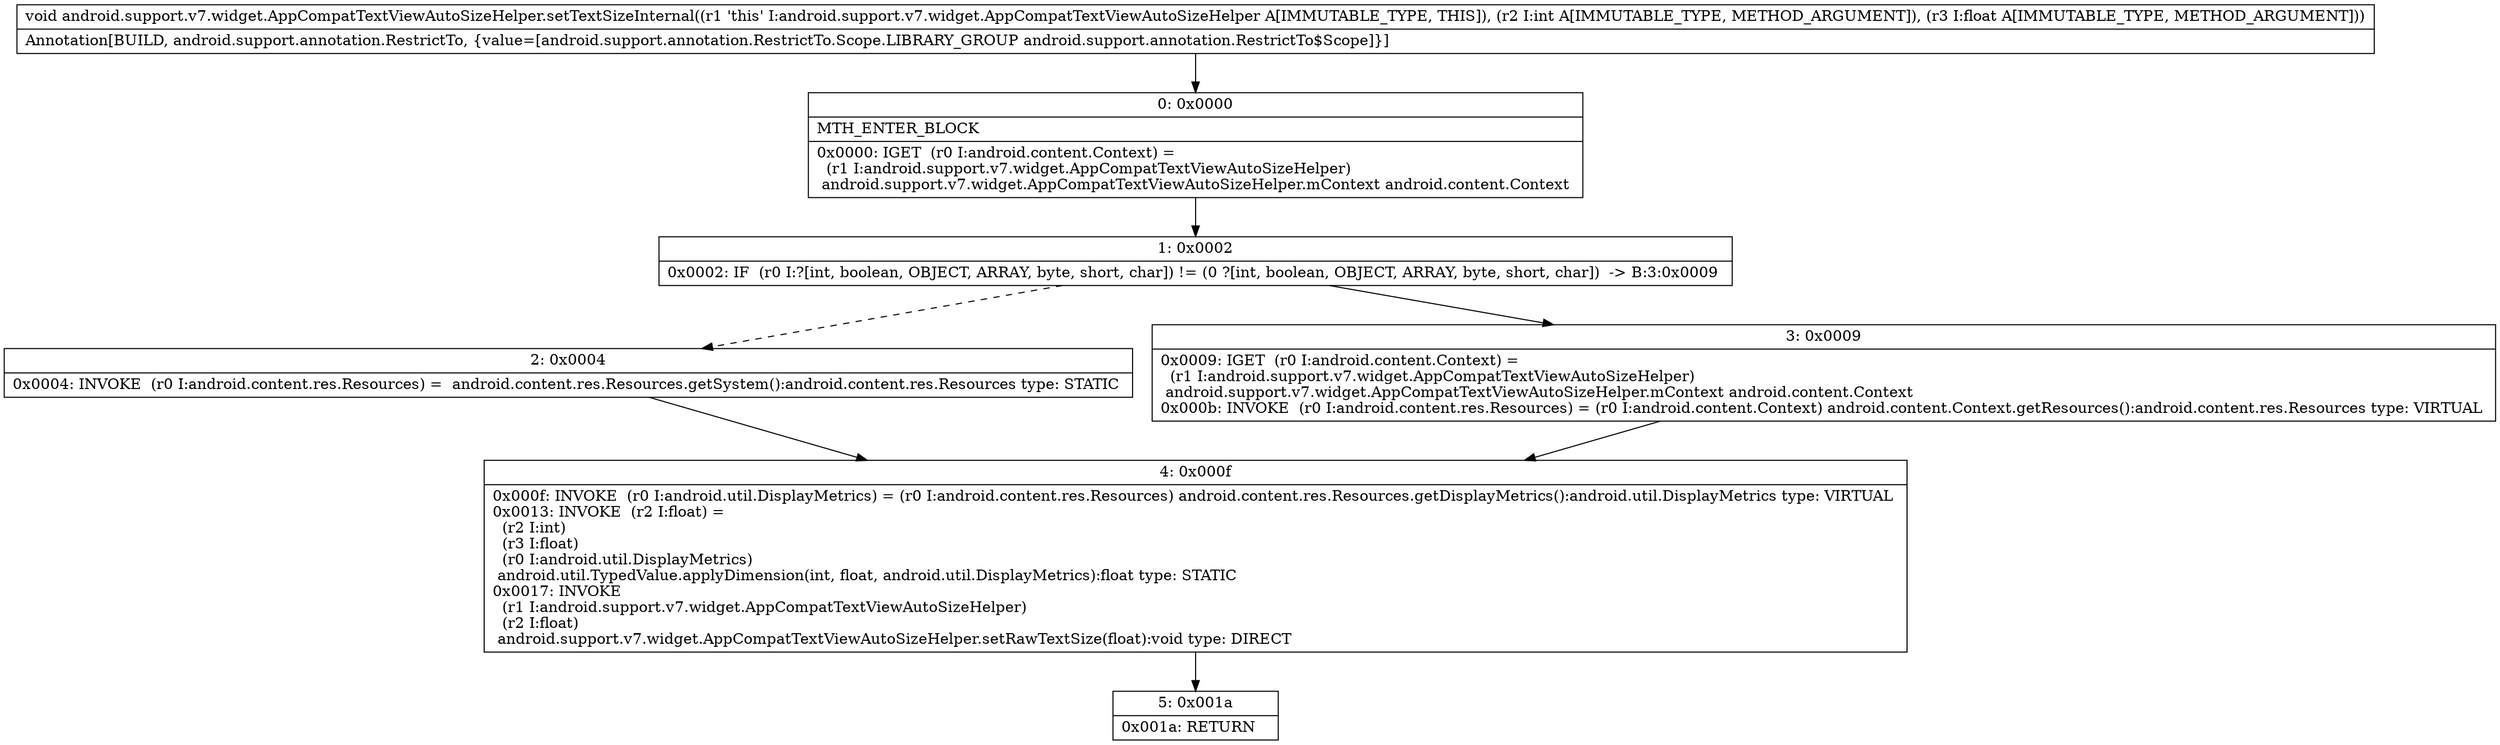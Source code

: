 digraph "CFG forandroid.support.v7.widget.AppCompatTextViewAutoSizeHelper.setTextSizeInternal(IF)V" {
Node_0 [shape=record,label="{0\:\ 0x0000|MTH_ENTER_BLOCK\l|0x0000: IGET  (r0 I:android.content.Context) = \l  (r1 I:android.support.v7.widget.AppCompatTextViewAutoSizeHelper)\l android.support.v7.widget.AppCompatTextViewAutoSizeHelper.mContext android.content.Context \l}"];
Node_1 [shape=record,label="{1\:\ 0x0002|0x0002: IF  (r0 I:?[int, boolean, OBJECT, ARRAY, byte, short, char]) != (0 ?[int, boolean, OBJECT, ARRAY, byte, short, char])  \-\> B:3:0x0009 \l}"];
Node_2 [shape=record,label="{2\:\ 0x0004|0x0004: INVOKE  (r0 I:android.content.res.Resources) =  android.content.res.Resources.getSystem():android.content.res.Resources type: STATIC \l}"];
Node_3 [shape=record,label="{3\:\ 0x0009|0x0009: IGET  (r0 I:android.content.Context) = \l  (r1 I:android.support.v7.widget.AppCompatTextViewAutoSizeHelper)\l android.support.v7.widget.AppCompatTextViewAutoSizeHelper.mContext android.content.Context \l0x000b: INVOKE  (r0 I:android.content.res.Resources) = (r0 I:android.content.Context) android.content.Context.getResources():android.content.res.Resources type: VIRTUAL \l}"];
Node_4 [shape=record,label="{4\:\ 0x000f|0x000f: INVOKE  (r0 I:android.util.DisplayMetrics) = (r0 I:android.content.res.Resources) android.content.res.Resources.getDisplayMetrics():android.util.DisplayMetrics type: VIRTUAL \l0x0013: INVOKE  (r2 I:float) = \l  (r2 I:int)\l  (r3 I:float)\l  (r0 I:android.util.DisplayMetrics)\l android.util.TypedValue.applyDimension(int, float, android.util.DisplayMetrics):float type: STATIC \l0x0017: INVOKE  \l  (r1 I:android.support.v7.widget.AppCompatTextViewAutoSizeHelper)\l  (r2 I:float)\l android.support.v7.widget.AppCompatTextViewAutoSizeHelper.setRawTextSize(float):void type: DIRECT \l}"];
Node_5 [shape=record,label="{5\:\ 0x001a|0x001a: RETURN   \l}"];
MethodNode[shape=record,label="{void android.support.v7.widget.AppCompatTextViewAutoSizeHelper.setTextSizeInternal((r1 'this' I:android.support.v7.widget.AppCompatTextViewAutoSizeHelper A[IMMUTABLE_TYPE, THIS]), (r2 I:int A[IMMUTABLE_TYPE, METHOD_ARGUMENT]), (r3 I:float A[IMMUTABLE_TYPE, METHOD_ARGUMENT]))  | Annotation[BUILD, android.support.annotation.RestrictTo, \{value=[android.support.annotation.RestrictTo.Scope.LIBRARY_GROUP android.support.annotation.RestrictTo$Scope]\}]\l}"];
MethodNode -> Node_0;
Node_0 -> Node_1;
Node_1 -> Node_2[style=dashed];
Node_1 -> Node_3;
Node_2 -> Node_4;
Node_3 -> Node_4;
Node_4 -> Node_5;
}

